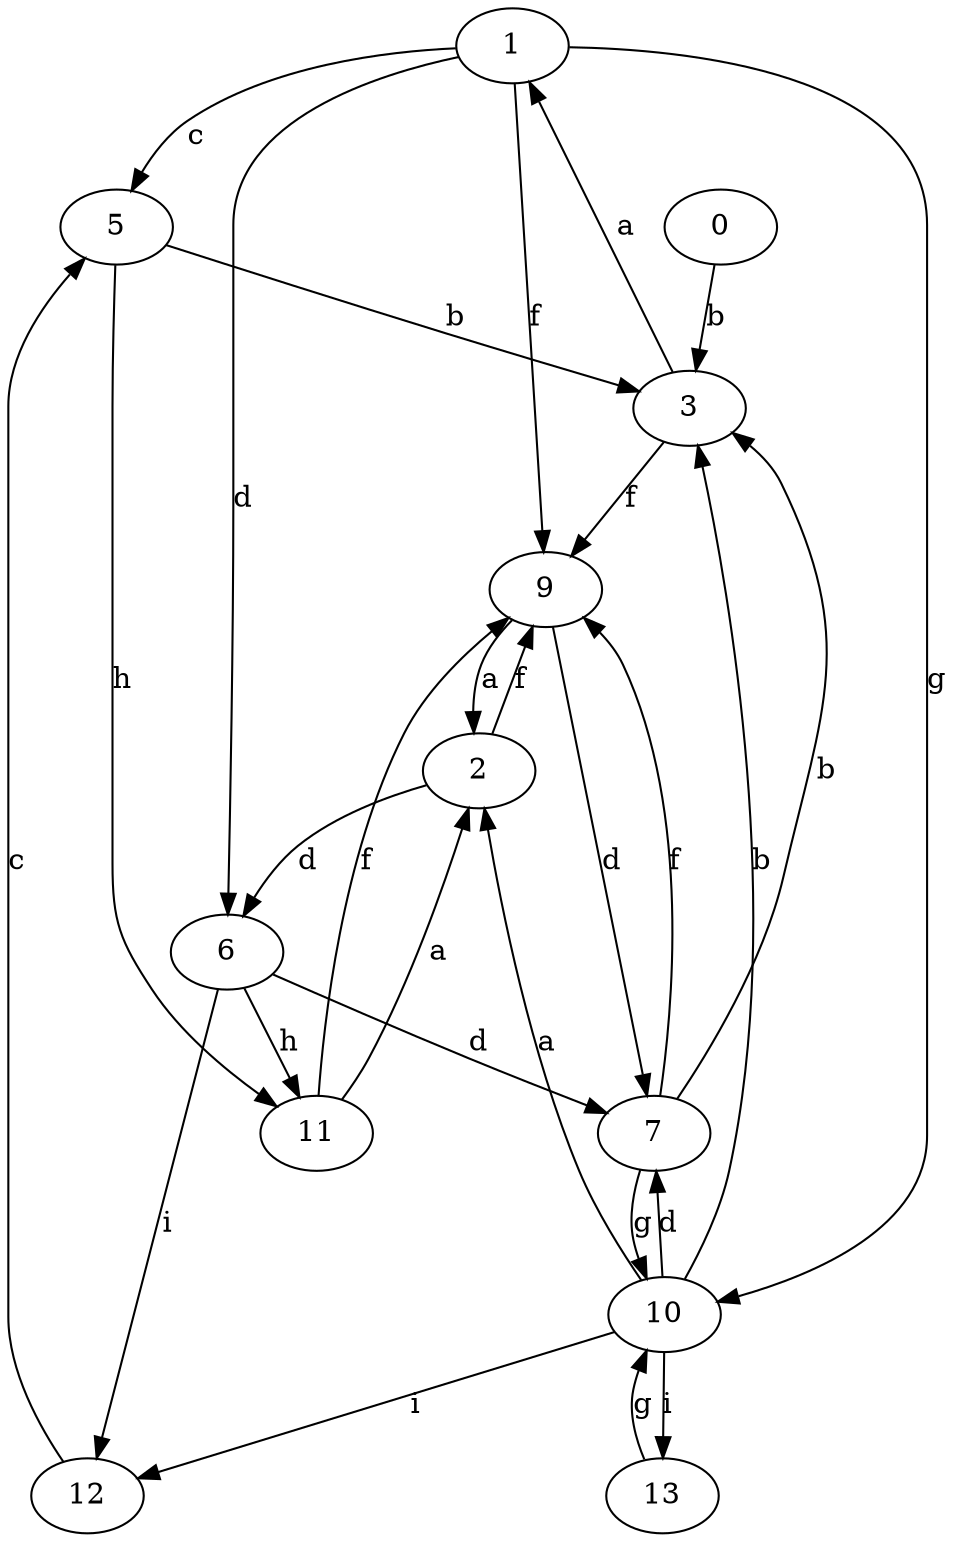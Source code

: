 strict digraph  {
1;
2;
3;
5;
6;
7;
9;
0;
10;
11;
12;
13;
1 -> 5  [label=c];
1 -> 6  [label=d];
1 -> 9  [label=f];
1 -> 10  [label=g];
2 -> 6  [label=d];
2 -> 9  [label=f];
3 -> 1  [label=a];
3 -> 9  [label=f];
5 -> 3  [label=b];
5 -> 11  [label=h];
6 -> 7  [label=d];
6 -> 11  [label=h];
6 -> 12  [label=i];
7 -> 3  [label=b];
7 -> 9  [label=f];
7 -> 10  [label=g];
9 -> 2  [label=a];
9 -> 7  [label=d];
0 -> 3  [label=b];
10 -> 2  [label=a];
10 -> 3  [label=b];
10 -> 7  [label=d];
10 -> 12  [label=i];
10 -> 13  [label=i];
11 -> 2  [label=a];
11 -> 9  [label=f];
12 -> 5  [label=c];
13 -> 10  [label=g];
}
